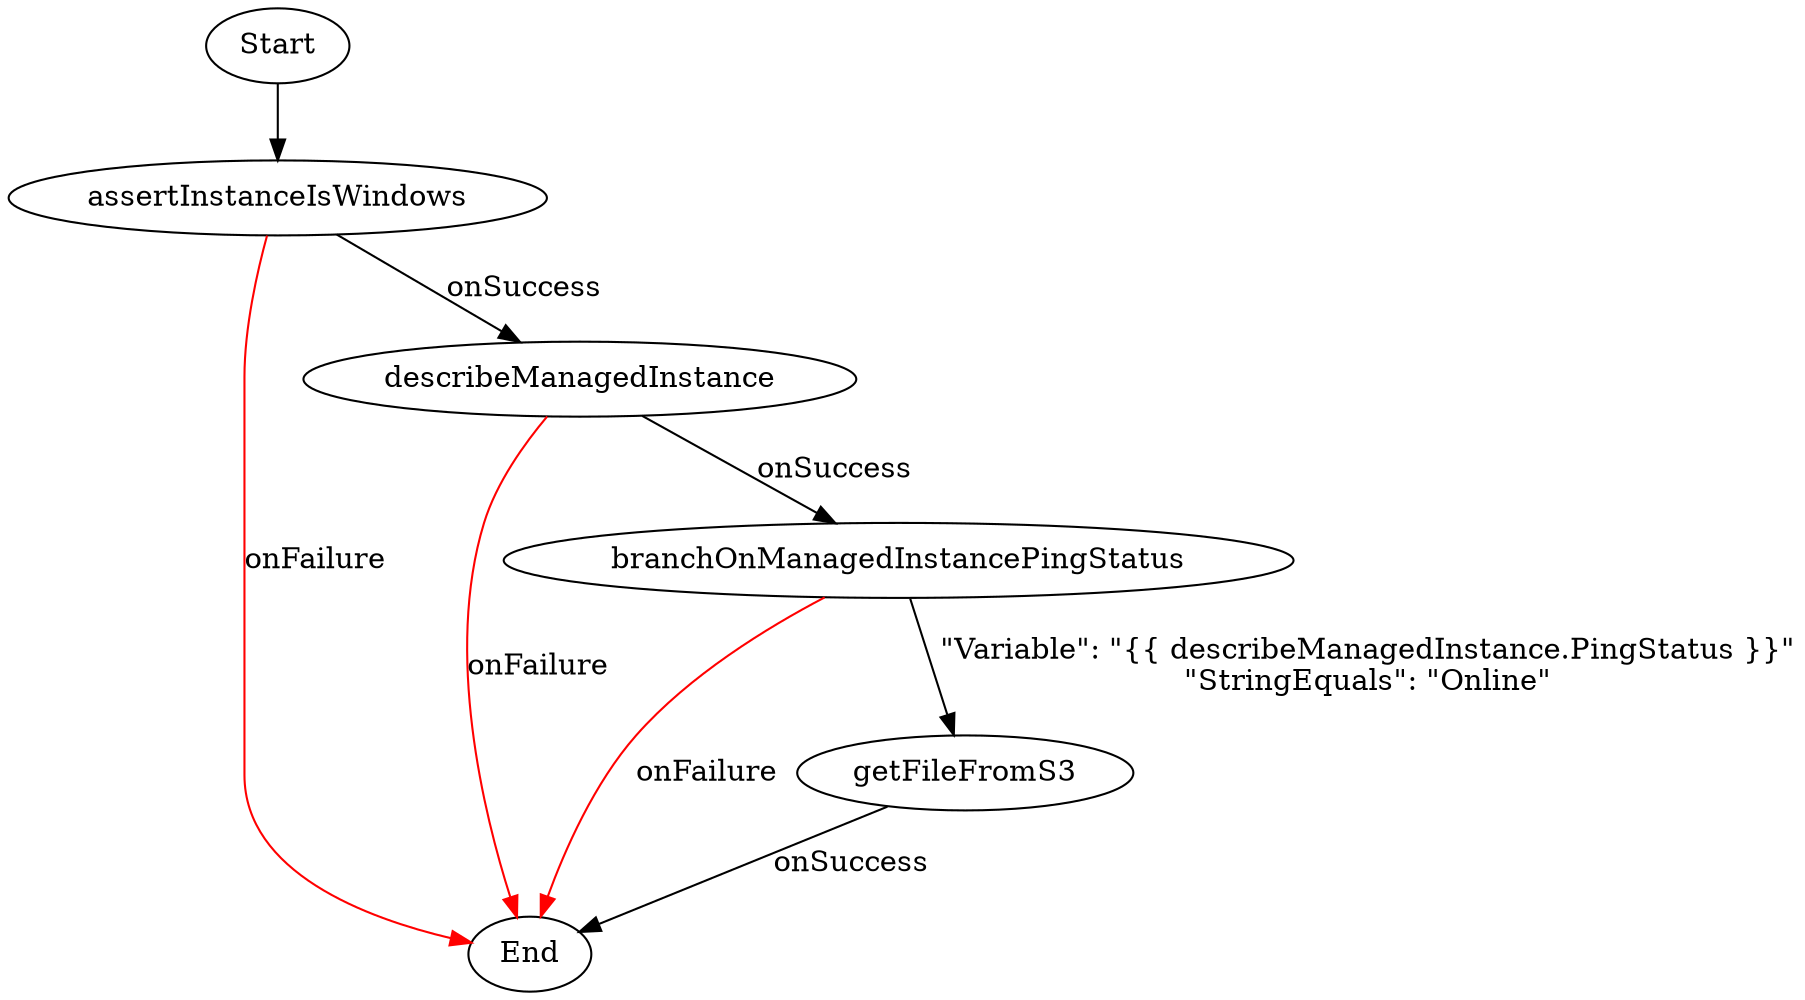 // Retrieve a file from S3.
digraph {
    Start [label=Start]
    End [label=End]
    Start -> assertInstanceIsWindows
    assertInstanceIsWindows -> describeManagedInstance [label=onSuccess]
    assertInstanceIsWindows -> End [label=onFailure color="red"]
    describeManagedInstance -> branchOnManagedInstancePingStatus [label=onSuccess]
    describeManagedInstance -> End [label=onFailure color="red"]
    branchOnManagedInstancePingStatus -> getFileFromS3 [label="\"Variable\": \"{{ describeManagedInstance.PingStatus }}\"\l\"StringEquals\": \"Online\""]
    branchOnManagedInstancePingStatus -> End [label=onFailure color="red"]
    getFileFromS3 -> End [label=onSuccess]
}
